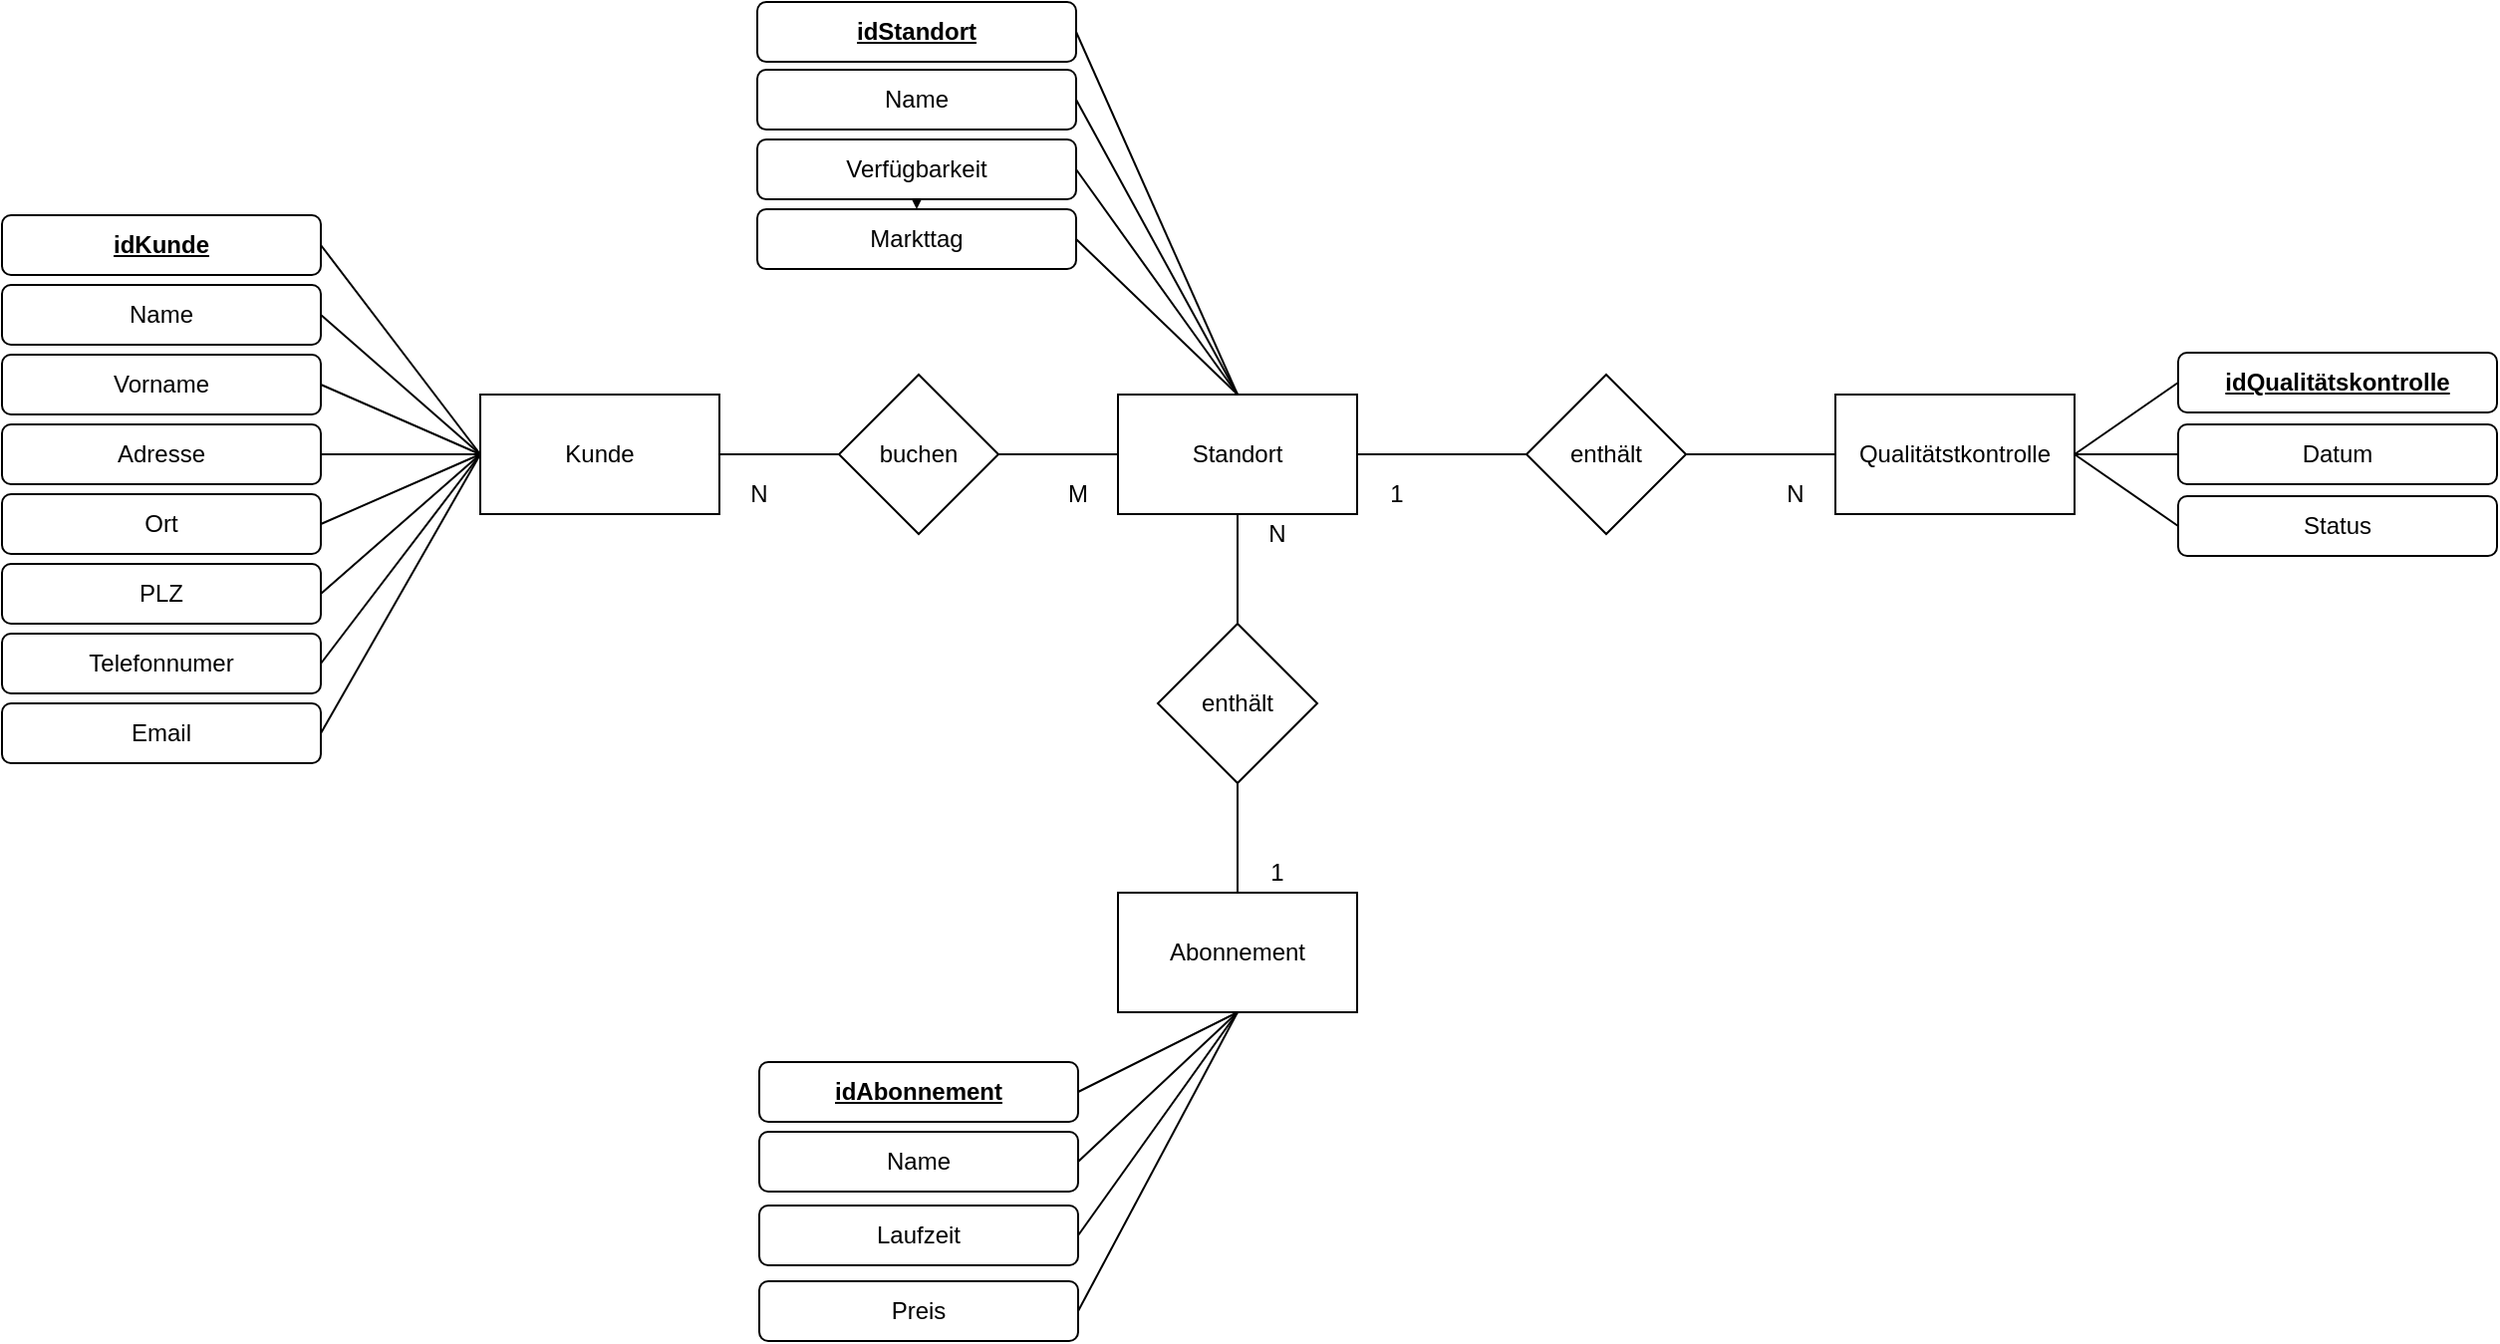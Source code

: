 <mxfile version="13.10.9" type="github">
  <diagram id="FgQy-jYIGedmmrOs4y-3" name="Page-1">
    <mxGraphModel dx="1826" dy="701" grid="1" gridSize="10" guides="1" tooltips="1" connect="1" arrows="1" fold="1" page="1" pageScale="1" pageWidth="827" pageHeight="1169" math="0" shadow="0">
      <root>
        <mxCell id="0" />
        <mxCell id="1" parent="0" />
        <mxCell id="NGg-V4E_7E0HNPcvB8aK-2" value="Kunde" style="rounded=0;whiteSpace=wrap;html=1;" parent="1" vertex="1">
          <mxGeometry x="350" y="220" width="120" height="60" as="geometry" />
        </mxCell>
        <mxCell id="NGg-V4E_7E0HNPcvB8aK-3" value="&lt;b&gt;&lt;u&gt;idKunde&lt;/u&gt;&lt;/b&gt;" style="rounded=1;whiteSpace=wrap;html=1;" parent="1" vertex="1">
          <mxGeometry x="110" y="130" width="160" height="30" as="geometry" />
        </mxCell>
        <mxCell id="NGg-V4E_7E0HNPcvB8aK-4" value="Name" style="rounded=1;whiteSpace=wrap;html=1;" parent="1" vertex="1">
          <mxGeometry x="110" y="165" width="160" height="30" as="geometry" />
        </mxCell>
        <mxCell id="NGg-V4E_7E0HNPcvB8aK-5" value="Vorname" style="rounded=1;whiteSpace=wrap;html=1;" parent="1" vertex="1">
          <mxGeometry x="110" y="200" width="160" height="30" as="geometry" />
        </mxCell>
        <mxCell id="NGg-V4E_7E0HNPcvB8aK-6" value="Adresse" style="rounded=1;whiteSpace=wrap;html=1;" parent="1" vertex="1">
          <mxGeometry x="110" y="235" width="160" height="30" as="geometry" />
        </mxCell>
        <mxCell id="NGg-V4E_7E0HNPcvB8aK-7" value="Ort" style="rounded=1;whiteSpace=wrap;html=1;" parent="1" vertex="1">
          <mxGeometry x="110" y="270" width="160" height="30" as="geometry" />
        </mxCell>
        <mxCell id="NGg-V4E_7E0HNPcvB8aK-8" value="PLZ" style="rounded=1;whiteSpace=wrap;html=1;" parent="1" vertex="1">
          <mxGeometry x="110" y="305" width="160" height="30" as="geometry" />
        </mxCell>
        <mxCell id="NGg-V4E_7E0HNPcvB8aK-9" value="Telefonnumer" style="rounded=1;whiteSpace=wrap;html=1;" parent="1" vertex="1">
          <mxGeometry x="110" y="340" width="160" height="30" as="geometry" />
        </mxCell>
        <mxCell id="NGg-V4E_7E0HNPcvB8aK-11" value="Email" style="rounded=1;whiteSpace=wrap;html=1;" parent="1" vertex="1">
          <mxGeometry x="110" y="375" width="160" height="30" as="geometry" />
        </mxCell>
        <mxCell id="NGg-V4E_7E0HNPcvB8aK-14" value="" style="endArrow=none;html=1;exitX=1;exitY=0.5;exitDx=0;exitDy=0;entryX=0;entryY=0.5;entryDx=0;entryDy=0;" parent="1" source="NGg-V4E_7E0HNPcvB8aK-3" target="NGg-V4E_7E0HNPcvB8aK-2" edge="1">
          <mxGeometry width="50" height="50" relative="1" as="geometry">
            <mxPoint x="390" y="280" as="sourcePoint" />
            <mxPoint x="440" y="230" as="targetPoint" />
            <Array as="points" />
          </mxGeometry>
        </mxCell>
        <mxCell id="NGg-V4E_7E0HNPcvB8aK-15" value="" style="shape=partialRectangle;whiteSpace=wrap;html=1;bottom=0;right=0;fillColor=none;" parent="1" vertex="1">
          <mxGeometry x="350" y="220" width="120" height="60" as="geometry" />
        </mxCell>
        <mxCell id="NGg-V4E_7E0HNPcvB8aK-16" value="" style="shape=partialRectangle;whiteSpace=wrap;html=1;bottom=0;right=0;fillColor=none;" parent="1" vertex="1">
          <mxGeometry x="350" y="220" width="120" height="60" as="geometry" />
        </mxCell>
        <mxCell id="NGg-V4E_7E0HNPcvB8aK-17" value="" style="endArrow=none;html=1;exitX=0;exitY=0.5;exitDx=0;exitDy=0;entryX=1;entryY=0.5;entryDx=0;entryDy=0;" parent="1" source="NGg-V4E_7E0HNPcvB8aK-16" target="NGg-V4E_7E0HNPcvB8aK-4" edge="1">
          <mxGeometry width="50" height="50" relative="1" as="geometry">
            <mxPoint x="390" y="280" as="sourcePoint" />
            <mxPoint x="440" y="230" as="targetPoint" />
          </mxGeometry>
        </mxCell>
        <mxCell id="NGg-V4E_7E0HNPcvB8aK-18" value="" style="endArrow=none;html=1;exitX=1;exitY=0.5;exitDx=0;exitDy=0;entryX=0;entryY=0.5;entryDx=0;entryDy=0;" parent="1" source="NGg-V4E_7E0HNPcvB8aK-5" target="NGg-V4E_7E0HNPcvB8aK-16" edge="1">
          <mxGeometry width="50" height="50" relative="1" as="geometry">
            <mxPoint x="390" y="280" as="sourcePoint" />
            <mxPoint x="350" y="260" as="targetPoint" />
          </mxGeometry>
        </mxCell>
        <mxCell id="NGg-V4E_7E0HNPcvB8aK-19" value="" style="endArrow=none;html=1;exitX=1;exitY=0.5;exitDx=0;exitDy=0;entryX=0;entryY=0.5;entryDx=0;entryDy=0;" parent="1" source="NGg-V4E_7E0HNPcvB8aK-6" target="NGg-V4E_7E0HNPcvB8aK-16" edge="1">
          <mxGeometry width="50" height="50" relative="1" as="geometry">
            <mxPoint x="390" y="280" as="sourcePoint" />
            <mxPoint x="440" y="230" as="targetPoint" />
          </mxGeometry>
        </mxCell>
        <mxCell id="NGg-V4E_7E0HNPcvB8aK-20" value="" style="endArrow=none;html=1;entryX=0;entryY=0.5;entryDx=0;entryDy=0;exitX=1;exitY=0.5;exitDx=0;exitDy=0;" parent="1" source="NGg-V4E_7E0HNPcvB8aK-7" target="NGg-V4E_7E0HNPcvB8aK-16" edge="1">
          <mxGeometry width="50" height="50" relative="1" as="geometry">
            <mxPoint x="390" y="280" as="sourcePoint" />
            <mxPoint x="440" y="230" as="targetPoint" />
          </mxGeometry>
        </mxCell>
        <mxCell id="NGg-V4E_7E0HNPcvB8aK-21" value="" style="endArrow=none;html=1;exitX=1;exitY=0.5;exitDx=0;exitDy=0;" parent="1" source="NGg-V4E_7E0HNPcvB8aK-8" edge="1">
          <mxGeometry width="50" height="50" relative="1" as="geometry">
            <mxPoint x="390" y="380" as="sourcePoint" />
            <mxPoint x="350" y="250" as="targetPoint" />
          </mxGeometry>
        </mxCell>
        <mxCell id="NGg-V4E_7E0HNPcvB8aK-22" value="" style="endArrow=none;html=1;exitX=1;exitY=0.5;exitDx=0;exitDy=0;entryX=0;entryY=0.5;entryDx=0;entryDy=0;" parent="1" source="NGg-V4E_7E0HNPcvB8aK-9" target="NGg-V4E_7E0HNPcvB8aK-16" edge="1">
          <mxGeometry width="50" height="50" relative="1" as="geometry">
            <mxPoint x="390" y="380" as="sourcePoint" />
            <mxPoint x="440" y="330" as="targetPoint" />
          </mxGeometry>
        </mxCell>
        <mxCell id="NGg-V4E_7E0HNPcvB8aK-23" value="" style="endArrow=none;html=1;entryX=0;entryY=0.5;entryDx=0;entryDy=0;exitX=1;exitY=0.5;exitDx=0;exitDy=0;" parent="1" source="NGg-V4E_7E0HNPcvB8aK-11" target="NGg-V4E_7E0HNPcvB8aK-16" edge="1">
          <mxGeometry width="50" height="50" relative="1" as="geometry">
            <mxPoint x="390" y="380" as="sourcePoint" />
            <mxPoint x="440" y="330" as="targetPoint" />
          </mxGeometry>
        </mxCell>
        <mxCell id="NGg-V4E_7E0HNPcvB8aK-24" value="buchen" style="rhombus;whiteSpace=wrap;html=1;" parent="1" vertex="1">
          <mxGeometry x="530" y="210" width="80" height="80" as="geometry" />
        </mxCell>
        <mxCell id="NGg-V4E_7E0HNPcvB8aK-25" value="" style="endArrow=none;html=1;exitX=1;exitY=0.5;exitDx=0;exitDy=0;entryX=0;entryY=0.5;entryDx=0;entryDy=0;" parent="1" source="NGg-V4E_7E0HNPcvB8aK-16" target="NGg-V4E_7E0HNPcvB8aK-24" edge="1">
          <mxGeometry width="50" height="50" relative="1" as="geometry">
            <mxPoint x="780" y="380" as="sourcePoint" />
            <mxPoint x="830" y="330" as="targetPoint" />
          </mxGeometry>
        </mxCell>
        <mxCell id="NGg-V4E_7E0HNPcvB8aK-26" value="Standort" style="rounded=0;whiteSpace=wrap;html=1;" parent="1" vertex="1">
          <mxGeometry x="670" y="220" width="120" height="60" as="geometry" />
        </mxCell>
        <mxCell id="NGg-V4E_7E0HNPcvB8aK-27" value="" style="endArrow=none;html=1;exitX=1;exitY=0.5;exitDx=0;exitDy=0;entryX=0;entryY=0.5;entryDx=0;entryDy=0;" parent="1" source="NGg-V4E_7E0HNPcvB8aK-24" target="NGg-V4E_7E0HNPcvB8aK-26" edge="1">
          <mxGeometry width="50" height="50" relative="1" as="geometry">
            <mxPoint x="780" y="380" as="sourcePoint" />
            <mxPoint x="830" y="330" as="targetPoint" />
          </mxGeometry>
        </mxCell>
        <mxCell id="NGg-V4E_7E0HNPcvB8aK-28" value="enthält" style="rhombus;whiteSpace=wrap;html=1;" parent="1" vertex="1">
          <mxGeometry x="690" y="335" width="80" height="80" as="geometry" />
        </mxCell>
        <mxCell id="NGg-V4E_7E0HNPcvB8aK-29" value="" style="endArrow=none;html=1;exitX=0.5;exitY=0;exitDx=0;exitDy=0;entryX=0.5;entryY=1;entryDx=0;entryDy=0;" parent="1" source="NGg-V4E_7E0HNPcvB8aK-28" target="NGg-V4E_7E0HNPcvB8aK-26" edge="1">
          <mxGeometry width="50" height="50" relative="1" as="geometry">
            <mxPoint x="780" y="380" as="sourcePoint" />
            <mxPoint x="830" y="330" as="targetPoint" />
          </mxGeometry>
        </mxCell>
        <mxCell id="NGg-V4E_7E0HNPcvB8aK-30" value="Abonnement" style="rounded=0;whiteSpace=wrap;html=1;" parent="1" vertex="1">
          <mxGeometry x="670" y="470" width="120" height="60" as="geometry" />
        </mxCell>
        <mxCell id="NGg-V4E_7E0HNPcvB8aK-33" value="" style="endArrow=none;html=1;exitX=0.5;exitY=1;exitDx=0;exitDy=0;entryX=0.5;entryY=0;entryDx=0;entryDy=0;" parent="1" source="NGg-V4E_7E0HNPcvB8aK-28" target="NGg-V4E_7E0HNPcvB8aK-30" edge="1">
          <mxGeometry width="50" height="50" relative="1" as="geometry">
            <mxPoint x="780" y="380" as="sourcePoint" />
            <mxPoint x="830" y="330" as="targetPoint" />
          </mxGeometry>
        </mxCell>
        <mxCell id="NGg-V4E_7E0HNPcvB8aK-34" value="Name" style="rounded=1;whiteSpace=wrap;html=1;" parent="1" vertex="1">
          <mxGeometry x="490" y="590" width="160" height="30" as="geometry" />
        </mxCell>
        <mxCell id="NGg-V4E_7E0HNPcvB8aK-35" value="&lt;b&gt;&lt;u&gt;idAbonnement&lt;/u&gt;&lt;/b&gt;" style="rounded=1;whiteSpace=wrap;html=1;" parent="1" vertex="1">
          <mxGeometry x="490" y="555" width="160" height="30" as="geometry" />
        </mxCell>
        <mxCell id="NGg-V4E_7E0HNPcvB8aK-37" value="Laufzeit" style="rounded=1;whiteSpace=wrap;html=1;" parent="1" vertex="1">
          <mxGeometry x="490" y="627" width="160" height="30" as="geometry" />
        </mxCell>
        <mxCell id="NGg-V4E_7E0HNPcvB8aK-38" value="" style="endArrow=none;html=1;entryX=0.5;entryY=1;entryDx=0;entryDy=0;" parent="1" target="NGg-V4E_7E0HNPcvB8aK-30" edge="1">
          <mxGeometry width="50" height="50" relative="1" as="geometry">
            <mxPoint x="650" y="570" as="sourcePoint" />
            <mxPoint x="790" y="530" as="targetPoint" />
          </mxGeometry>
        </mxCell>
        <mxCell id="NGg-V4E_7E0HNPcvB8aK-39" value="" style="endArrow=none;html=1;exitX=1;exitY=0.5;exitDx=0;exitDy=0;" parent="1" source="NGg-V4E_7E0HNPcvB8aK-34" edge="1">
          <mxGeometry width="50" height="50" relative="1" as="geometry">
            <mxPoint x="740" y="580" as="sourcePoint" />
            <mxPoint x="730" y="530" as="targetPoint" />
          </mxGeometry>
        </mxCell>
        <mxCell id="NGg-V4E_7E0HNPcvB8aK-41" value="" style="endArrow=none;html=1;entryX=0.5;entryY=1;entryDx=0;entryDy=0;exitX=1;exitY=0.5;exitDx=0;exitDy=0;" parent="1" source="NGg-V4E_7E0HNPcvB8aK-37" target="NGg-V4E_7E0HNPcvB8aK-30" edge="1">
          <mxGeometry width="50" height="50" relative="1" as="geometry">
            <mxPoint x="740" y="580" as="sourcePoint" />
            <mxPoint x="790" y="530" as="targetPoint" />
          </mxGeometry>
        </mxCell>
        <mxCell id="NGg-V4E_7E0HNPcvB8aK-42" value="enthält" style="rhombus;whiteSpace=wrap;html=1;" parent="1" vertex="1">
          <mxGeometry x="875" y="210" width="80" height="80" as="geometry" />
        </mxCell>
        <mxCell id="NGg-V4E_7E0HNPcvB8aK-43" value="" style="endArrow=none;html=1;exitX=1;exitY=0.5;exitDx=0;exitDy=0;entryX=0;entryY=0.5;entryDx=0;entryDy=0;" parent="1" source="NGg-V4E_7E0HNPcvB8aK-26" target="NGg-V4E_7E0HNPcvB8aK-42" edge="1">
          <mxGeometry width="50" height="50" relative="1" as="geometry">
            <mxPoint x="960" y="380" as="sourcePoint" />
            <mxPoint x="1010" y="330" as="targetPoint" />
          </mxGeometry>
        </mxCell>
        <mxCell id="NGg-V4E_7E0HNPcvB8aK-44" value="Qualitätstkontrolle" style="rounded=0;whiteSpace=wrap;html=1;" parent="1" vertex="1">
          <mxGeometry x="1030" y="220" width="120" height="60" as="geometry" />
        </mxCell>
        <mxCell id="NGg-V4E_7E0HNPcvB8aK-46" value="" style="endArrow=none;html=1;exitX=1;exitY=0.5;exitDx=0;exitDy=0;entryX=0;entryY=0.5;entryDx=0;entryDy=0;" parent="1" source="NGg-V4E_7E0HNPcvB8aK-42" target="NGg-V4E_7E0HNPcvB8aK-44" edge="1">
          <mxGeometry width="50" height="50" relative="1" as="geometry">
            <mxPoint x="960" y="280" as="sourcePoint" />
            <mxPoint x="1010" y="230" as="targetPoint" />
          </mxGeometry>
        </mxCell>
        <mxCell id="NGg-V4E_7E0HNPcvB8aK-47" value="&lt;b&gt;&lt;u&gt;idQualitätskontrolle&lt;/u&gt;&lt;/b&gt;" style="rounded=1;whiteSpace=wrap;html=1;" parent="1" vertex="1">
          <mxGeometry x="1202" y="199" width="160" height="30" as="geometry" />
        </mxCell>
        <mxCell id="NGg-V4E_7E0HNPcvB8aK-49" value="Datum" style="rounded=1;whiteSpace=wrap;html=1;" parent="1" vertex="1">
          <mxGeometry x="1202" y="235" width="160" height="30" as="geometry" />
        </mxCell>
        <mxCell id="NGg-V4E_7E0HNPcvB8aK-50" value="" style="endArrow=none;html=1;entryX=0;entryY=0.5;entryDx=0;entryDy=0;exitX=1;exitY=0.5;exitDx=0;exitDy=0;" parent="1" source="NGg-V4E_7E0HNPcvB8aK-44" target="NGg-V4E_7E0HNPcvB8aK-47" edge="1">
          <mxGeometry width="50" height="50" relative="1" as="geometry">
            <mxPoint x="960" y="410" as="sourcePoint" />
            <mxPoint x="1010" y="360" as="targetPoint" />
          </mxGeometry>
        </mxCell>
        <mxCell id="NGg-V4E_7E0HNPcvB8aK-52" value="" style="endArrow=none;html=1;entryX=0;entryY=0.5;entryDx=0;entryDy=0;exitX=1;exitY=0.5;exitDx=0;exitDy=0;" parent="1" source="NGg-V4E_7E0HNPcvB8aK-44" target="NGg-V4E_7E0HNPcvB8aK-49" edge="1">
          <mxGeometry width="50" height="50" relative="1" as="geometry">
            <mxPoint x="1150" y="330" as="sourcePoint" />
            <mxPoint x="1200" y="280" as="targetPoint" />
          </mxGeometry>
        </mxCell>
        <mxCell id="NGg-V4E_7E0HNPcvB8aK-53" value="N" style="text;html=1;strokeColor=none;fillColor=none;align=center;verticalAlign=middle;whiteSpace=wrap;rounded=0;" parent="1" vertex="1">
          <mxGeometry x="470" y="260" width="40" height="20" as="geometry" />
        </mxCell>
        <mxCell id="NGg-V4E_7E0HNPcvB8aK-55" value="M" style="text;html=1;strokeColor=none;fillColor=none;align=center;verticalAlign=middle;whiteSpace=wrap;rounded=0;" parent="1" vertex="1">
          <mxGeometry x="630" y="260" width="40" height="20" as="geometry" />
        </mxCell>
        <mxCell id="NGg-V4E_7E0HNPcvB8aK-58" value="1" style="text;html=1;strokeColor=none;fillColor=none;align=center;verticalAlign=middle;whiteSpace=wrap;rounded=0;" parent="1" vertex="1">
          <mxGeometry x="790" y="260" width="40" height="20" as="geometry" />
        </mxCell>
        <mxCell id="NGg-V4E_7E0HNPcvB8aK-59" value="N" style="text;html=1;strokeColor=none;fillColor=none;align=center;verticalAlign=middle;whiteSpace=wrap;rounded=0;" parent="1" vertex="1">
          <mxGeometry x="990" y="260" width="40" height="20" as="geometry" />
        </mxCell>
        <mxCell id="NGg-V4E_7E0HNPcvB8aK-60" value="N" style="text;html=1;strokeColor=none;fillColor=none;align=center;verticalAlign=middle;whiteSpace=wrap;rounded=0;" parent="1" vertex="1">
          <mxGeometry x="730" y="280" width="40" height="20" as="geometry" />
        </mxCell>
        <mxCell id="NGg-V4E_7E0HNPcvB8aK-62" value="1" style="text;html=1;strokeColor=none;fillColor=none;align=center;verticalAlign=middle;whiteSpace=wrap;rounded=0;" parent="1" vertex="1">
          <mxGeometry x="730" y="450" width="40" height="20" as="geometry" />
        </mxCell>
        <mxCell id="NGg-V4E_7E0HNPcvB8aK-63" value="Status" style="rounded=1;whiteSpace=wrap;html=1;" parent="1" vertex="1">
          <mxGeometry x="1202" y="271" width="160" height="30" as="geometry" />
        </mxCell>
        <mxCell id="NGg-V4E_7E0HNPcvB8aK-65" value="" style="endArrow=none;html=1;entryX=0;entryY=0.5;entryDx=0;entryDy=0;exitX=1;exitY=0.5;exitDx=0;exitDy=0;" parent="1" source="NGg-V4E_7E0HNPcvB8aK-44" target="NGg-V4E_7E0HNPcvB8aK-63" edge="1">
          <mxGeometry width="50" height="50" relative="1" as="geometry">
            <mxPoint x="1120" y="400" as="sourcePoint" />
            <mxPoint x="1170" y="350" as="targetPoint" />
          </mxGeometry>
        </mxCell>
        <mxCell id="NGg-V4E_7E0HNPcvB8aK-66" value="Preis" style="rounded=1;whiteSpace=wrap;html=1;" parent="1" vertex="1">
          <mxGeometry x="490" y="665" width="160" height="30" as="geometry" />
        </mxCell>
        <mxCell id="NGg-V4E_7E0HNPcvB8aK-67" value="" style="endArrow=none;html=1;exitX=1;exitY=0.5;exitDx=0;exitDy=0;" parent="1" source="NGg-V4E_7E0HNPcvB8aK-66" edge="1">
          <mxGeometry width="50" height="50" relative="1" as="geometry">
            <mxPoint x="660" y="650" as="sourcePoint" />
            <mxPoint x="730" y="530" as="targetPoint" />
          </mxGeometry>
        </mxCell>
        <mxCell id="NGg-V4E_7E0HNPcvB8aK-71" value="&lt;b&gt;&lt;u&gt;idStandort&lt;/u&gt;&lt;/b&gt;" style="rounded=1;whiteSpace=wrap;html=1;" parent="1" vertex="1">
          <mxGeometry x="489" y="23" width="160" height="30" as="geometry" />
        </mxCell>
        <mxCell id="NGg-V4E_7E0HNPcvB8aK-74" value="Name" style="rounded=1;whiteSpace=wrap;html=1;" parent="1" vertex="1">
          <mxGeometry x="489" y="57" width="160" height="30" as="geometry" />
        </mxCell>
        <mxCell id="OxyErdk4MwNBfT1_B111-1" value="" style="edgeStyle=none;rounded=0;orthogonalLoop=1;jettySize=auto;html=1;" edge="1" parent="1" source="NGg-V4E_7E0HNPcvB8aK-76" target="NGg-V4E_7E0HNPcvB8aK-77">
          <mxGeometry relative="1" as="geometry" />
        </mxCell>
        <mxCell id="NGg-V4E_7E0HNPcvB8aK-76" value="Verfügbarkeit" style="rounded=1;whiteSpace=wrap;html=1;" parent="1" vertex="1">
          <mxGeometry x="489" y="92" width="160" height="30" as="geometry" />
        </mxCell>
        <mxCell id="NGg-V4E_7E0HNPcvB8aK-77" value="Markttag" style="rounded=1;whiteSpace=wrap;html=1;" parent="1" vertex="1">
          <mxGeometry x="489" y="127" width="160" height="30" as="geometry" />
        </mxCell>
        <mxCell id="NGg-V4E_7E0HNPcvB8aK-78" value="" style="endArrow=none;html=1;entryX=1;entryY=0.5;entryDx=0;entryDy=0;exitX=0.5;exitY=0;exitDx=0;exitDy=0;" parent="1" source="NGg-V4E_7E0HNPcvB8aK-26" target="NGg-V4E_7E0HNPcvB8aK-71" edge="1">
          <mxGeometry width="50" height="50" relative="1" as="geometry">
            <mxPoint x="660" y="180" as="sourcePoint" />
            <mxPoint x="710" y="130" as="targetPoint" />
          </mxGeometry>
        </mxCell>
        <mxCell id="NGg-V4E_7E0HNPcvB8aK-79" value="" style="endArrow=none;html=1;exitX=0.5;exitY=0;exitDx=0;exitDy=0;entryX=1;entryY=0.5;entryDx=0;entryDy=0;" parent="1" source="NGg-V4E_7E0HNPcvB8aK-26" target="NGg-V4E_7E0HNPcvB8aK-74" edge="1">
          <mxGeometry width="50" height="50" relative="1" as="geometry">
            <mxPoint x="660" y="180" as="sourcePoint" />
            <mxPoint x="780" y="79" as="targetPoint" />
          </mxGeometry>
        </mxCell>
        <mxCell id="NGg-V4E_7E0HNPcvB8aK-80" value="" style="endArrow=none;html=1;entryX=1;entryY=0.5;entryDx=0;entryDy=0;exitX=0.5;exitY=0;exitDx=0;exitDy=0;" parent="1" source="NGg-V4E_7E0HNPcvB8aK-26" target="NGg-V4E_7E0HNPcvB8aK-76" edge="1">
          <mxGeometry width="50" height="50" relative="1" as="geometry">
            <mxPoint x="660" y="180" as="sourcePoint" />
            <mxPoint x="710" y="130" as="targetPoint" />
          </mxGeometry>
        </mxCell>
        <mxCell id="NGg-V4E_7E0HNPcvB8aK-81" value="" style="endArrow=none;html=1;entryX=1;entryY=0.5;entryDx=0;entryDy=0;exitX=0.5;exitY=0;exitDx=0;exitDy=0;" parent="1" source="NGg-V4E_7E0HNPcvB8aK-26" target="NGg-V4E_7E0HNPcvB8aK-77" edge="1">
          <mxGeometry width="50" height="50" relative="1" as="geometry">
            <mxPoint x="748" y="203" as="sourcePoint" />
            <mxPoint x="728" y="123" as="targetPoint" />
          </mxGeometry>
        </mxCell>
      </root>
    </mxGraphModel>
  </diagram>
</mxfile>
